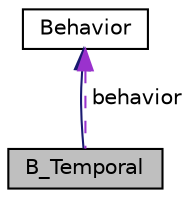 digraph "B_Temporal"
{
  edge [fontname="Helvetica",fontsize="10",labelfontname="Helvetica",labelfontsize="10"];
  node [fontname="Helvetica",fontsize="10",shape=record];
  Node3 [label="B_Temporal",height=0.2,width=0.4,color="black", fillcolor="grey75", style="filled", fontcolor="black"];
  Node4 -> Node3 [dir="back",color="midnightblue",fontsize="10",style="solid",fontname="Helvetica"];
  Node4 [label="Behavior",height=0.2,width=0.4,color="black", fillcolor="white", style="filled",URL="$class_behavior.html"];
  Node4 -> Node3 [dir="back",color="darkorchid3",fontsize="10",style="dashed",label=" behavior" ,fontname="Helvetica"];
}
